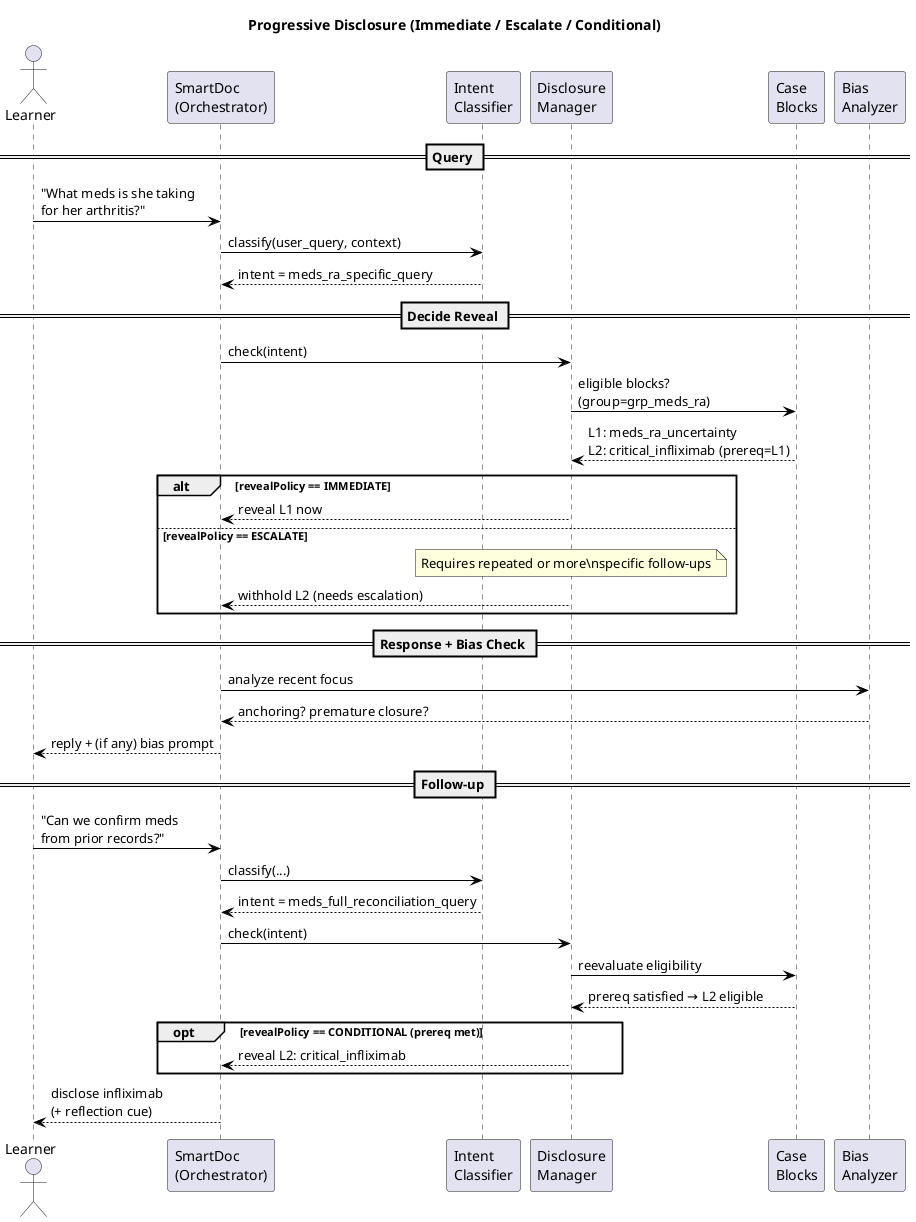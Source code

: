 @startuml
title Progressive Disclosure (Immediate / Escalate / Conditional)

skinparam shadowing false
skinparam defaultTextAlignment left
skinparam ArrowColor Black
skinparam sequenceArrowThickness 1

actor Learner
participant "SmartDoc\n(Orchestrator)" as SD
participant "Intent\nClassifier" as IC
participant "Disclosure\nManager" as DM
participant "Case\nBlocks" as CB
participant "Bias\nAnalyzer" as BA

== Query ==
Learner -> SD : "What meds is she taking\nfor her arthritis?"
SD -> IC : classify(user_query, context)
IC --> SD : intent = meds_ra_specific_query

== Decide Reveal ==
SD -> DM : check(intent)
DM -> CB : eligible blocks?\n(group=grp_meds_ra)
CB --> DM : L1: meds_ra_uncertainty\nL2: critical_infliximab (prereq=L1)

alt revealPolicy == IMMEDIATE
  DM --> SD : reveal L1 now
else revealPolicy == ESCALATE
  note over DM
    Requires repeated or more\nspecific follow-ups
  end note
  DM --> SD : withhold L2 (needs escalation)
end

== Response + Bias Check ==
SD -> BA : analyze recent focus
BA --> SD : anchoring? premature closure?
SD --> Learner : reply + (if any) bias prompt

== Follow-up ==
Learner -> SD : "Can we confirm meds\nfrom prior records?"
SD -> IC : classify(...)
IC --> SD : intent = meds_full_reconciliation_query
SD -> DM : check(intent)
DM -> CB : reevaluate eligibility
CB --> DM : prereq satisfied → L2 eligible

opt revealPolicy == CONDITIONAL (prereq met)
  DM --> SD : reveal L2: critical_infliximab
end
SD --> Learner : disclose infliximab\n(+ reflection cue)
@enduml
